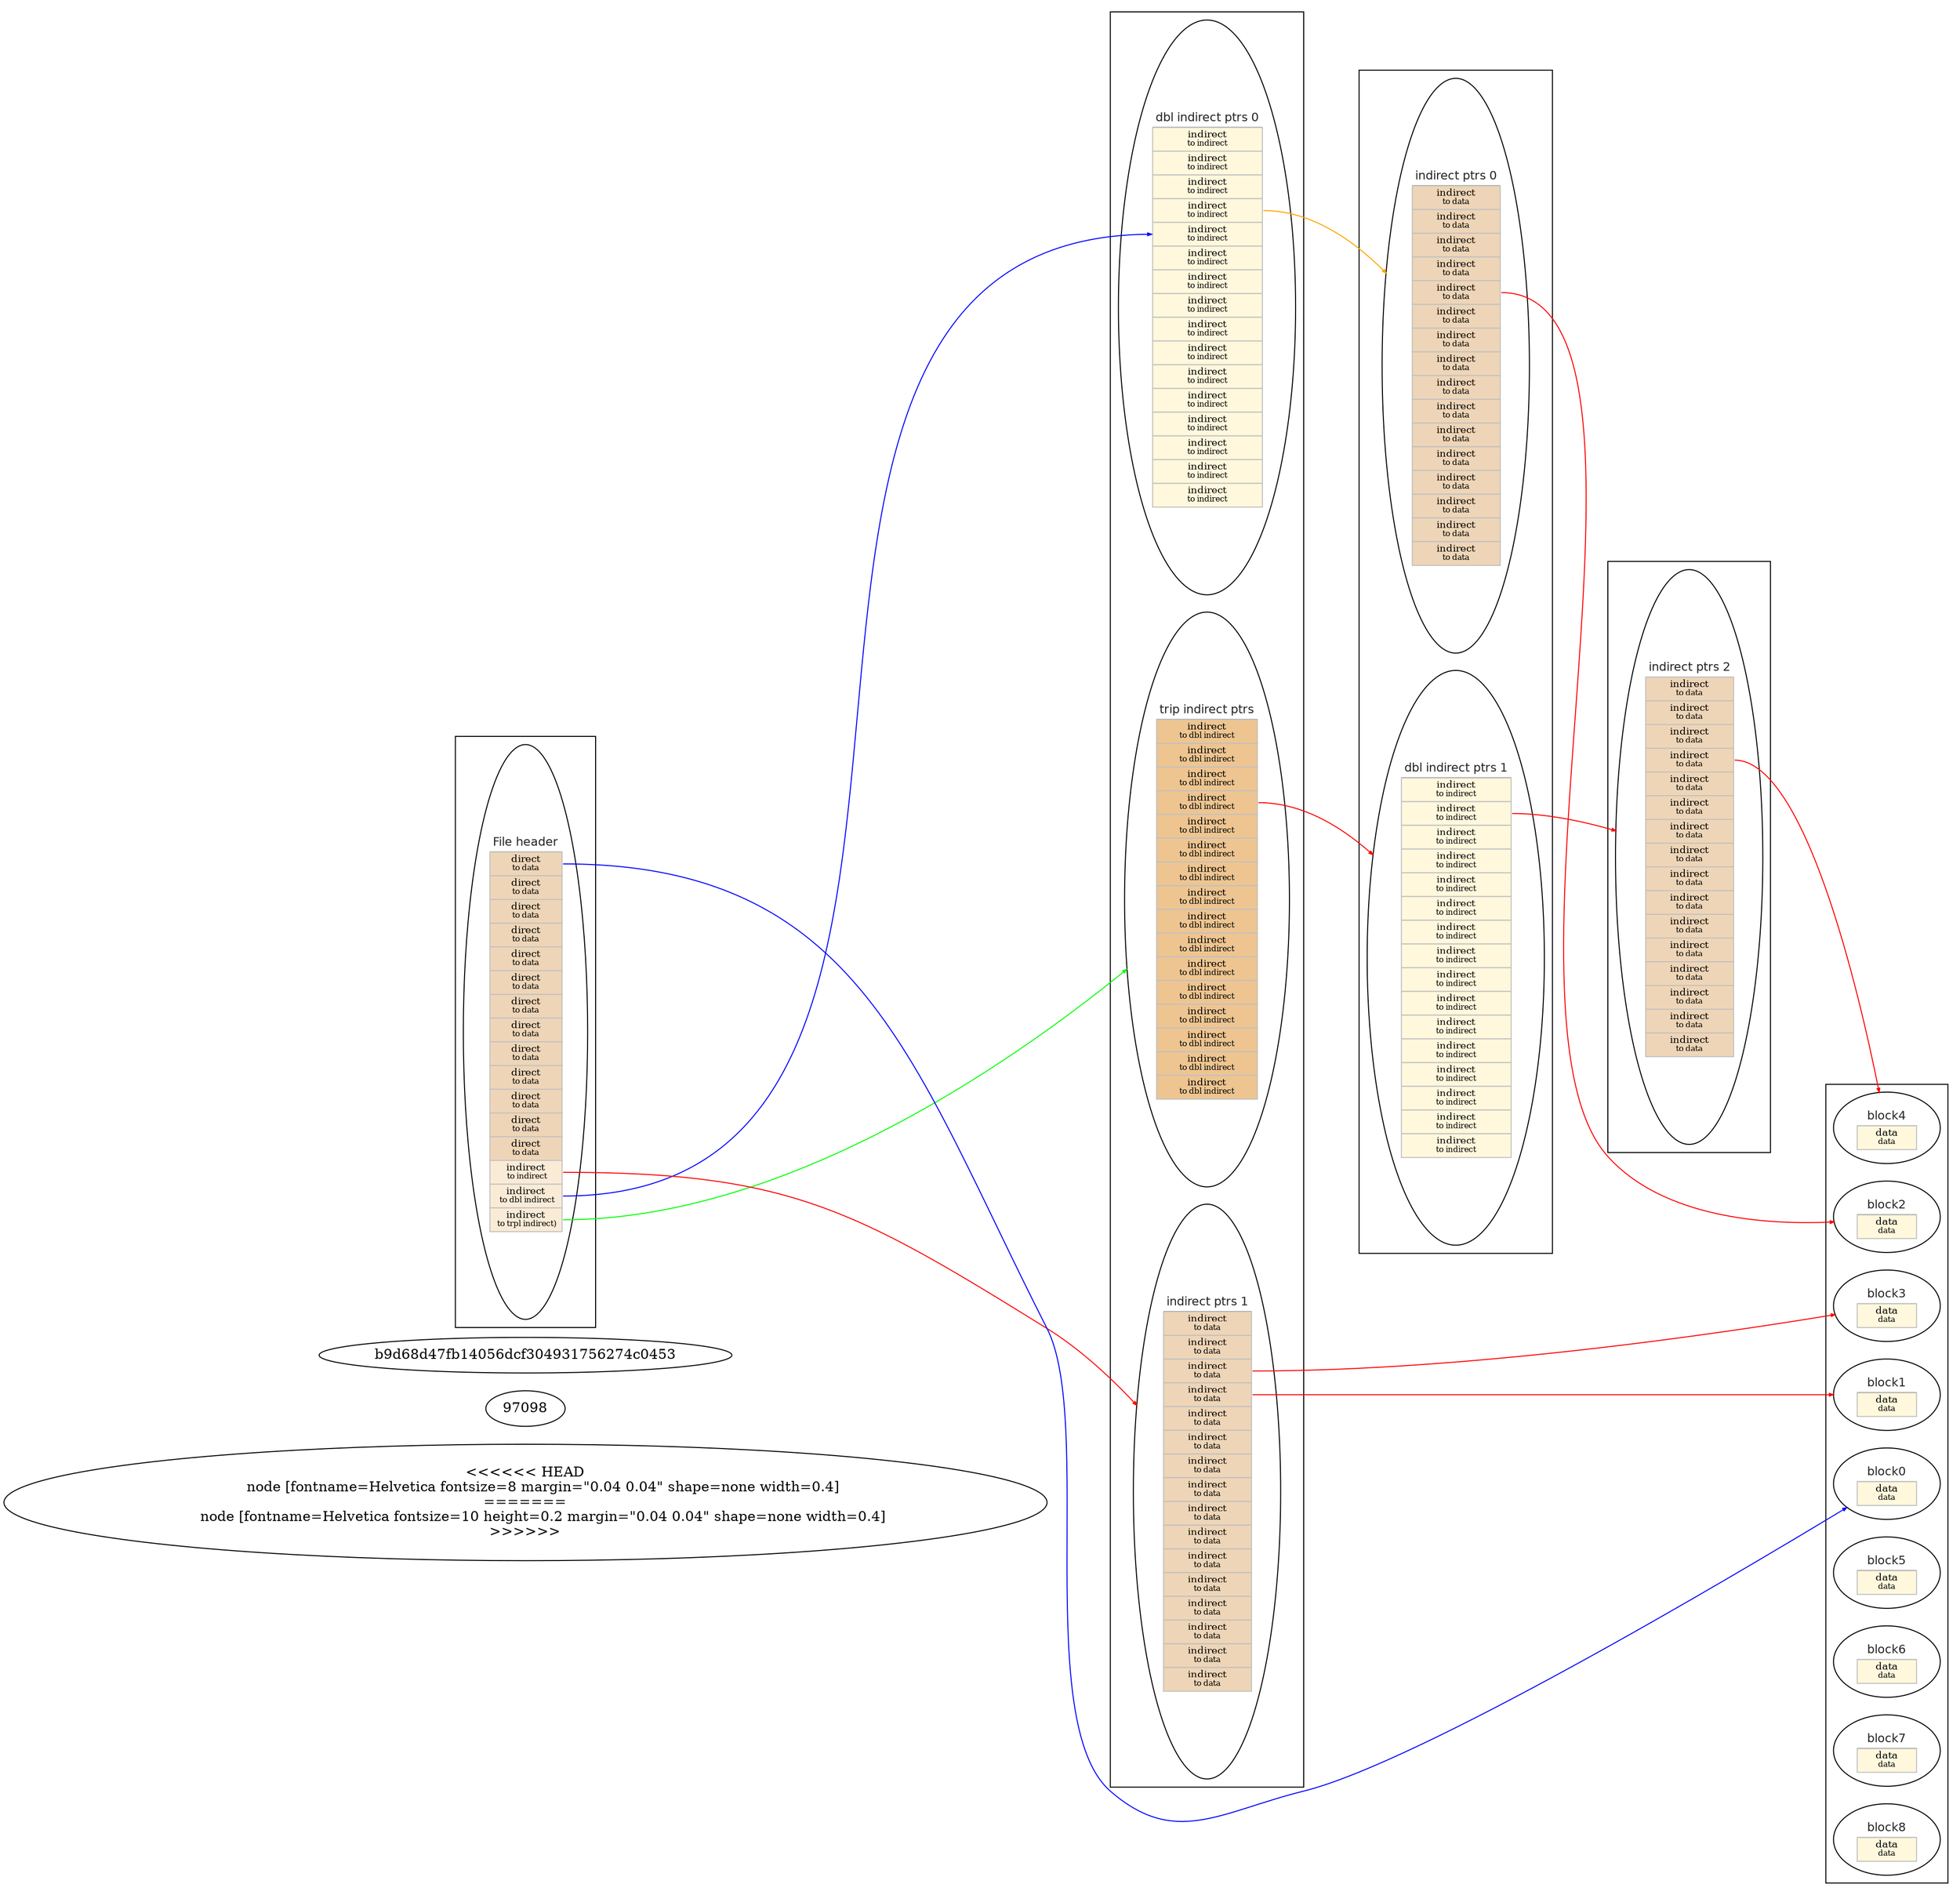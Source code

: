 digraph "memsim/diag/diagsample5" {
	graph [fontname=x rankdir=LR ranksep=1.0]
<<<<<<< HEAD
	node [fontname=Helvetica fontsize=8 margin="0.04 0.04" shape=none width=0.4]
=======
	node [fontname=Helvetica fontsize=10 height=0.2 margin="0.04 0.04" shape=none width=0.4]
>>>>>>> 97098b9d68d47fb14056dcf304931756274c0453
	edge [arrowsize=0.4]
	top:14 -> dbox0:4 [color=blue]
	top:15 -> tbox0 [color=green]
	dbox1:1 -> ibox2 [color=red]
	tbox0:3 -> dbox1 [color=red]
	top:13 -> ibox1 [color=red]
	ibox0:4 -> tiny2 [color=red]
	ibox1:3 -> tiny1 [color=red]
	ibox1:2 -> tiny3 [color=red]
	ibox2:3 -> tiny4 [color=red]
	top:0 -> tiny0 [color=blue]
	dbox0:3 -> ibox0 [color=orange]
	subgraph cluster_first {
		top [label=<<table border="0.1" cellborder="1" cellspacing="0"><TR><TD sides="b"><font face="helvetica" color="grey15" point-size="12">File header</font></TD></TR><tr><td align="text" color="grey" bgcolor="bisque2" height="7" width="60" port="0"><font point-size="10">direct</font><br></br><font point-size="8">to data</font></td></tr><tr><td align="text" color="grey" bgcolor="bisque2" height="7" width="60" port="1"><font point-size="10">direct</font><br></br><font point-size="8">to data</font></td></tr><tr><td align="text" color="grey" bgcolor="bisque2" height="7" width="60" port="2"><font point-size="10">direct</font><br></br><font point-size="8">to data</font></td></tr><tr><td align="text" color="grey" bgcolor="bisque2" height="7" width="60" port="3"><font point-size="10">direct</font><br></br><font point-size="8">to data</font></td></tr><tr><td align="text" color="grey" bgcolor="bisque2" height="7" width="60" port="4"><font point-size="10">direct</font><br></br><font point-size="8">to data</font></td></tr><tr><td align="text" color="grey" bgcolor="bisque2" height="7" width="60" port="5"><font point-size="10">direct</font><br></br><font point-size="8">to data</font></td></tr><tr><td align="text" color="grey" bgcolor="bisque2" height="7" width="60" port="6"><font point-size="10">direct</font><br></br><font point-size="8">to data</font></td></tr><tr><td align="text" color="grey" bgcolor="bisque2" height="7" width="60" port="7"><font point-size="10">direct</font><br></br><font point-size="8">to data</font></td></tr><tr><td align="text" color="grey" bgcolor="bisque2" height="7" width="60" port="8"><font point-size="10">direct</font><br></br><font point-size="8">to data</font></td></tr><tr><td align="text" color="grey" bgcolor="bisque2" height="7" width="60" port="9"><font point-size="10">direct</font><br></br><font point-size="8">to data</font></td></tr><tr><td align="text" color="grey" bgcolor="bisque2" height="7" width="60" port="10"><font point-size="10">direct</font><br></br><font point-size="8">to data</font></td></tr><tr><td align="text" color="grey" bgcolor="bisque2" height="7" width="60" port="11"><font point-size="10">direct</font><br></br><font point-size="8">to data</font></td></tr><tr><td align="text" color="grey" bgcolor="bisque2" height="7" width="60" port="12"><font point-size="10">direct</font><br></br><font point-size="8">to data</font></td></tr><tr><td align="text" color="grey" bgcolor="antiquewhite" height="7" width="60" port="13"><font point-size="10">indirect</font><br></br><font point-size="8"> to indirect</font></td></tr><tr><td align="text" color="grey" bgcolor="antiquewhite" height="7" width="60" port="14"><font point-size="10">indirect</font><br></br><font point-size="8"> to dbl indirect</font></td></tr><tr><td align="text" color="grey" bgcolor="antiquewhite" height="7" width="60" port="15"><font point-size="10">indirect</font><br></br><font point-size="8"> to trpl indirect)</font></td></tr></table>>]
		rank=sink
	}
	subgraph cluster_second {
		ibox1 [label=<<table border="0.1" cellborder="1" cellspacing="0"><TR><TD sides="b"><font face="helvetica" color="grey15" point-size="12">indirect ptrs 1</font></TD></TR><tr><td align="text" color="grey" bgcolor="bisque2" height="7" width="60" port="0"><font point-size="10">indirect</font><br></br><font point-size="8">to data</font></td></tr><tr><td align="text" color="grey" bgcolor="bisque2" height="7" width="60" port="1"><font point-size="10">indirect</font><br></br><font point-size="8">to data</font></td></tr><tr><td align="text" color="grey" bgcolor="bisque2" height="7" width="60" port="2"><font point-size="10">indirect</font><br></br><font point-size="8">to data</font></td></tr><tr><td align="text" color="grey" bgcolor="bisque2" height="7" width="60" port="3"><font point-size="10">indirect</font><br></br><font point-size="8">to data</font></td></tr><tr><td align="text" color="grey" bgcolor="bisque2" height="7" width="60" port="4"><font point-size="10">indirect</font><br></br><font point-size="8">to data</font></td></tr><tr><td align="text" color="grey" bgcolor="bisque2" height="7" width="60" port="5"><font point-size="10">indirect</font><br></br><font point-size="8">to data</font></td></tr><tr><td align="text" color="grey" bgcolor="bisque2" height="7" width="60" port="6"><font point-size="10">indirect</font><br></br><font point-size="8">to data</font></td></tr><tr><td align="text" color="grey" bgcolor="bisque2" height="7" width="60" port="7"><font point-size="10">indirect</font><br></br><font point-size="8">to data</font></td></tr><tr><td align="text" color="grey" bgcolor="bisque2" height="7" width="60" port="8"><font point-size="10">indirect</font><br></br><font point-size="8">to data</font></td></tr><tr><td align="text" color="grey" bgcolor="bisque2" height="7" width="60" port="9"><font point-size="10">indirect</font><br></br><font point-size="8">to data</font></td></tr><tr><td align="text" color="grey" bgcolor="bisque2" height="7" width="60" port="10"><font point-size="10">indirect</font><br></br><font point-size="8">to data</font></td></tr><tr><td align="text" color="grey" bgcolor="bisque2" height="7" width="60" port="11"><font point-size="10">indirect</font><br></br><font point-size="8">to data</font></td></tr><tr><td align="text" color="grey" bgcolor="bisque2" height="7" width="60" port="12"><font point-size="10">indirect</font><br></br><font point-size="8">to data</font></td></tr><tr><td align="text" color="grey" bgcolor="bisque2" height="7" width="60" port="13"><font point-size="10">indirect</font><br></br><font point-size="8">to data</font></td></tr><tr><td align="text" color="grey" bgcolor="bisque2" height="7" width="60" port="14"><font point-size="10">indirect</font><br></br><font point-size="8">to data</font></td></tr><tr><td align="text" color="grey" bgcolor="bisque2" height="7" width="60" port="15"><font point-size="10">indirect</font><br></br><font point-size="8">to data</font></td></tr></table>>]
		dbox0 [label=<<table border="0.1" cellborder="1" cellspacing="0"><TR><TD sides="b"><font face="helvetica" color="grey15" point-size="12">dbl indirect ptrs 0</font></TD></TR><tr><td align="text" color="grey" bgcolor="cornsilk" height="7" width="60" port="0"><font point-size="10">indirect</font><br></br><font point-size="8">to indirect</font></td></tr><tr><td align="text" color="grey" bgcolor="cornsilk" height="7" width="60" port="1"><font point-size="10">indirect</font><br></br><font point-size="8">to indirect</font></td></tr><tr><td align="text" color="grey" bgcolor="cornsilk" height="7" width="60" port="2"><font point-size="10">indirect</font><br></br><font point-size="8">to indirect</font></td></tr><tr><td align="text" color="grey" bgcolor="cornsilk" height="7" width="60" port="3"><font point-size="10">indirect</font><br></br><font point-size="8">to indirect</font></td></tr><tr><td align="text" color="grey" bgcolor="cornsilk" height="7" width="60" port="4"><font point-size="10">indirect</font><br></br><font point-size="8">to indirect</font></td></tr><tr><td align="text" color="grey" bgcolor="cornsilk" height="7" width="60" port="5"><font point-size="10">indirect</font><br></br><font point-size="8">to indirect</font></td></tr><tr><td align="text" color="grey" bgcolor="cornsilk" height="7" width="60" port="6"><font point-size="10">indirect</font><br></br><font point-size="8">to indirect</font></td></tr><tr><td align="text" color="grey" bgcolor="cornsilk" height="7" width="60" port="7"><font point-size="10">indirect</font><br></br><font point-size="8">to indirect</font></td></tr><tr><td align="text" color="grey" bgcolor="cornsilk" height="7" width="60" port="8"><font point-size="10">indirect</font><br></br><font point-size="8">to indirect</font></td></tr><tr><td align="text" color="grey" bgcolor="cornsilk" height="7" width="60" port="9"><font point-size="10">indirect</font><br></br><font point-size="8">to indirect</font></td></tr><tr><td align="text" color="grey" bgcolor="cornsilk" height="7" width="60" port="10"><font point-size="10">indirect</font><br></br><font point-size="8">to indirect</font></td></tr><tr><td align="text" color="grey" bgcolor="cornsilk" height="7" width="60" port="11"><font point-size="10">indirect</font><br></br><font point-size="8">to indirect</font></td></tr><tr><td align="text" color="grey" bgcolor="cornsilk" height="7" width="60" port="12"><font point-size="10">indirect</font><br></br><font point-size="8">to indirect</font></td></tr><tr><td align="text" color="grey" bgcolor="cornsilk" height="7" width="60" port="13"><font point-size="10">indirect</font><br></br><font point-size="8">to indirect</font></td></tr><tr><td align="text" color="grey" bgcolor="cornsilk" height="7" width="60" port="14"><font point-size="10">indirect</font><br></br><font point-size="8">to indirect</font></td></tr><tr><td align="text" color="grey" bgcolor="cornsilk" height="7" width="60" port="15"><font point-size="10">indirect</font><br></br><font point-size="8">to indirect</font></td></tr></table>>]
		tbox0 [label=<<table border="0.1" cellborder="1" cellspacing="0"><TR><TD sides="b"><font face="helvetica" color="grey15" point-size="12">trip indirect ptrs</font></TD></TR><tr><td align="text" color="grey" bgcolor="burlywood2" height="7" width="60" port="0"><font point-size="10">indirect</font><br></br><font point-size="8">to dbl indirect</font></td></tr><tr><td align="text" color="grey" bgcolor="burlywood2" height="7" width="60" port="1"><font point-size="10">indirect</font><br></br><font point-size="8">to dbl indirect</font></td></tr><tr><td align="text" color="grey" bgcolor="burlywood2" height="7" width="60" port="2"><font point-size="10">indirect</font><br></br><font point-size="8">to dbl indirect</font></td></tr><tr><td align="text" color="grey" bgcolor="burlywood2" height="7" width="60" port="3"><font point-size="10">indirect</font><br></br><font point-size="8">to dbl indirect</font></td></tr><tr><td align="text" color="grey" bgcolor="burlywood2" height="7" width="60" port="4"><font point-size="10">indirect</font><br></br><font point-size="8">to dbl indirect</font></td></tr><tr><td align="text" color="grey" bgcolor="burlywood2" height="7" width="60" port="5"><font point-size="10">indirect</font><br></br><font point-size="8">to dbl indirect</font></td></tr><tr><td align="text" color="grey" bgcolor="burlywood2" height="7" width="60" port="6"><font point-size="10">indirect</font><br></br><font point-size="8">to dbl indirect</font></td></tr><tr><td align="text" color="grey" bgcolor="burlywood2" height="7" width="60" port="7"><font point-size="10">indirect</font><br></br><font point-size="8">to dbl indirect</font></td></tr><tr><td align="text" color="grey" bgcolor="burlywood2" height="7" width="60" port="8"><font point-size="10">indirect</font><br></br><font point-size="8">to dbl indirect</font></td></tr><tr><td align="text" color="grey" bgcolor="burlywood2" height="7" width="60" port="9"><font point-size="10">indirect</font><br></br><font point-size="8">to dbl indirect</font></td></tr><tr><td align="text" color="grey" bgcolor="burlywood2" height="7" width="60" port="10"><font point-size="10">indirect</font><br></br><font point-size="8">to dbl indirect</font></td></tr><tr><td align="text" color="grey" bgcolor="burlywood2" height="7" width="60" port="11"><font point-size="10">indirect</font><br></br><font point-size="8">to dbl indirect</font></td></tr><tr><td align="text" color="grey" bgcolor="burlywood2" height="7" width="60" port="12"><font point-size="10">indirect</font><br></br><font point-size="8">to dbl indirect</font></td></tr><tr><td align="text" color="grey" bgcolor="burlywood2" height="7" width="60" port="13"><font point-size="10">indirect</font><br></br><font point-size="8">to dbl indirect</font></td></tr><tr><td align="text" color="grey" bgcolor="burlywood2" height="7" width="60" port="14"><font point-size="10">indirect</font><br></br><font point-size="8">to dbl indirect</font></td></tr><tr><td align="text" color="grey" bgcolor="burlywood2" height="7" width="60" port="15"><font point-size="10">indirect</font><br></br><font point-size="8">to dbl indirect</font></td></tr></table>>]
		rank=same
	}
	subgraph cluster_third {
		ibox0 [label=<<table border="0.1" cellborder="1" cellspacing="0"><TR><TD sides="b"><font face="helvetica" color="grey15" point-size="12">indirect ptrs 0</font></TD></TR><tr><td align="text" color="grey" bgcolor="bisque2" height="7" width="60" port="0"><font point-size="10">indirect</font><br></br><font point-size="8">to data</font></td></tr><tr><td align="text" color="grey" bgcolor="bisque2" height="7" width="60" port="1"><font point-size="10">indirect</font><br></br><font point-size="8">to data</font></td></tr><tr><td align="text" color="grey" bgcolor="bisque2" height="7" width="60" port="2"><font point-size="10">indirect</font><br></br><font point-size="8">to data</font></td></tr><tr><td align="text" color="grey" bgcolor="bisque2" height="7" width="60" port="3"><font point-size="10">indirect</font><br></br><font point-size="8">to data</font></td></tr><tr><td align="text" color="grey" bgcolor="bisque2" height="7" width="60" port="4"><font point-size="10">indirect</font><br></br><font point-size="8">to data</font></td></tr><tr><td align="text" color="grey" bgcolor="bisque2" height="7" width="60" port="5"><font point-size="10">indirect</font><br></br><font point-size="8">to data</font></td></tr><tr><td align="text" color="grey" bgcolor="bisque2" height="7" width="60" port="6"><font point-size="10">indirect</font><br></br><font point-size="8">to data</font></td></tr><tr><td align="text" color="grey" bgcolor="bisque2" height="7" width="60" port="7"><font point-size="10">indirect</font><br></br><font point-size="8">to data</font></td></tr><tr><td align="text" color="grey" bgcolor="bisque2" height="7" width="60" port="8"><font point-size="10">indirect</font><br></br><font point-size="8">to data</font></td></tr><tr><td align="text" color="grey" bgcolor="bisque2" height="7" width="60" port="9"><font point-size="10">indirect</font><br></br><font point-size="8">to data</font></td></tr><tr><td align="text" color="grey" bgcolor="bisque2" height="7" width="60" port="10"><font point-size="10">indirect</font><br></br><font point-size="8">to data</font></td></tr><tr><td align="text" color="grey" bgcolor="bisque2" height="7" width="60" port="11"><font point-size="10">indirect</font><br></br><font point-size="8">to data</font></td></tr><tr><td align="text" color="grey" bgcolor="bisque2" height="7" width="60" port="12"><font point-size="10">indirect</font><br></br><font point-size="8">to data</font></td></tr><tr><td align="text" color="grey" bgcolor="bisque2" height="7" width="60" port="13"><font point-size="10">indirect</font><br></br><font point-size="8">to data</font></td></tr><tr><td align="text" color="grey" bgcolor="bisque2" height="7" width="60" port="14"><font point-size="10">indirect</font><br></br><font point-size="8">to data</font></td></tr><tr><td align="text" color="grey" bgcolor="bisque2" height="7" width="60" port="15"><font point-size="10">indirect</font><br></br><font point-size="8">to data</font></td></tr></table>>]
		dbox1 [label=<<table border="0.1" cellborder="1" cellspacing="0"><TR><TD sides="b"><font face="helvetica" color="grey15" point-size="12">dbl indirect ptrs 1</font></TD></TR><tr><td align="text" color="grey" bgcolor="cornsilk" height="7" width="60" port="0"><font point-size="10">indirect</font><br></br><font point-size="8">to indirect</font></td></tr><tr><td align="text" color="grey" bgcolor="cornsilk" height="7" width="60" port="1"><font point-size="10">indirect</font><br></br><font point-size="8">to indirect</font></td></tr><tr><td align="text" color="grey" bgcolor="cornsilk" height="7" width="60" port="2"><font point-size="10">indirect</font><br></br><font point-size="8">to indirect</font></td></tr><tr><td align="text" color="grey" bgcolor="cornsilk" height="7" width="60" port="3"><font point-size="10">indirect</font><br></br><font point-size="8">to indirect</font></td></tr><tr><td align="text" color="grey" bgcolor="cornsilk" height="7" width="60" port="4"><font point-size="10">indirect</font><br></br><font point-size="8">to indirect</font></td></tr><tr><td align="text" color="grey" bgcolor="cornsilk" height="7" width="60" port="5"><font point-size="10">indirect</font><br></br><font point-size="8">to indirect</font></td></tr><tr><td align="text" color="grey" bgcolor="cornsilk" height="7" width="60" port="6"><font point-size="10">indirect</font><br></br><font point-size="8">to indirect</font></td></tr><tr><td align="text" color="grey" bgcolor="cornsilk" height="7" width="60" port="7"><font point-size="10">indirect</font><br></br><font point-size="8">to indirect</font></td></tr><tr><td align="text" color="grey" bgcolor="cornsilk" height="7" width="60" port="8"><font point-size="10">indirect</font><br></br><font point-size="8">to indirect</font></td></tr><tr><td align="text" color="grey" bgcolor="cornsilk" height="7" width="60" port="9"><font point-size="10">indirect</font><br></br><font point-size="8">to indirect</font></td></tr><tr><td align="text" color="grey" bgcolor="cornsilk" height="7" width="60" port="10"><font point-size="10">indirect</font><br></br><font point-size="8">to indirect</font></td></tr><tr><td align="text" color="grey" bgcolor="cornsilk" height="7" width="60" port="11"><font point-size="10">indirect</font><br></br><font point-size="8">to indirect</font></td></tr><tr><td align="text" color="grey" bgcolor="cornsilk" height="7" width="60" port="12"><font point-size="10">indirect</font><br></br><font point-size="8">to indirect</font></td></tr><tr><td align="text" color="grey" bgcolor="cornsilk" height="7" width="60" port="13"><font point-size="10">indirect</font><br></br><font point-size="8">to indirect</font></td></tr><tr><td align="text" color="grey" bgcolor="cornsilk" height="7" width="60" port="14"><font point-size="10">indirect</font><br></br><font point-size="8">to indirect</font></td></tr><tr><td align="text" color="grey" bgcolor="cornsilk" height="7" width="60" port="15"><font point-size="10">indirect</font><br></br><font point-size="8">to indirect</font></td></tr></table>>]
		rank=same
	}
	subgraph cluster_fourth {
		ibox2 [label=<<table border="0.1" cellborder="1" cellspacing="0"><TR><TD sides="b"><font face="helvetica" color="grey15" point-size="12">indirect ptrs 2</font></TD></TR><tr><td align="text" color="grey" bgcolor="bisque2" height="7" width="60" port="0"><font point-size="10">indirect</font><br></br><font point-size="8">to data</font></td></tr><tr><td align="text" color="grey" bgcolor="bisque2" height="7" width="60" port="1"><font point-size="10">indirect</font><br></br><font point-size="8">to data</font></td></tr><tr><td align="text" color="grey" bgcolor="bisque2" height="7" width="60" port="2"><font point-size="10">indirect</font><br></br><font point-size="8">to data</font></td></tr><tr><td align="text" color="grey" bgcolor="bisque2" height="7" width="60" port="3"><font point-size="10">indirect</font><br></br><font point-size="8">to data</font></td></tr><tr><td align="text" color="grey" bgcolor="bisque2" height="7" width="60" port="4"><font point-size="10">indirect</font><br></br><font point-size="8">to data</font></td></tr><tr><td align="text" color="grey" bgcolor="bisque2" height="7" width="60" port="5"><font point-size="10">indirect</font><br></br><font point-size="8">to data</font></td></tr><tr><td align="text" color="grey" bgcolor="bisque2" height="7" width="60" port="6"><font point-size="10">indirect</font><br></br><font point-size="8">to data</font></td></tr><tr><td align="text" color="grey" bgcolor="bisque2" height="7" width="60" port="7"><font point-size="10">indirect</font><br></br><font point-size="8">to data</font></td></tr><tr><td align="text" color="grey" bgcolor="bisque2" height="7" width="60" port="8"><font point-size="10">indirect</font><br></br><font point-size="8">to data</font></td></tr><tr><td align="text" color="grey" bgcolor="bisque2" height="7" width="60" port="9"><font point-size="10">indirect</font><br></br><font point-size="8">to data</font></td></tr><tr><td align="text" color="grey" bgcolor="bisque2" height="7" width="60" port="10"><font point-size="10">indirect</font><br></br><font point-size="8">to data</font></td></tr><tr><td align="text" color="grey" bgcolor="bisque2" height="7" width="60" port="11"><font point-size="10">indirect</font><br></br><font point-size="8">to data</font></td></tr><tr><td align="text" color="grey" bgcolor="bisque2" height="7" width="60" port="12"><font point-size="10">indirect</font><br></br><font point-size="8">to data</font></td></tr><tr><td align="text" color="grey" bgcolor="bisque2" height="7" width="60" port="13"><font point-size="10">indirect</font><br></br><font point-size="8">to data</font></td></tr><tr><td align="text" color="grey" bgcolor="bisque2" height="7" width="60" port="14"><font point-size="10">indirect</font><br></br><font point-size="8">to data</font></td></tr><tr><td align="text" color="grey" bgcolor="bisque2" height="7" width="60" port="15"><font point-size="10">indirect</font><br></br><font point-size="8">to data</font></td></tr></table>>]
		rank=same
	}
	subgraph cluster_fifth {
		tiny0 [label=<<table border="0.1" cellborder="1" cellspacing="0"><TR><TD sides="b"><font face="helvetica" color="grey15" point-size="12">block0</font></TD></TR><tr><td align="text" color="grey" bgcolor="cornsilk" height="7" width="60" port="only"><font point-size="10">data</font><br></br><font point-size="8">data</font></td></tr></table>>]
		tiny1 [label=<<table border="0.1" cellborder="1" cellspacing="0"><TR><TD sides="b"><font face="helvetica" color="grey15" point-size="12">block1</font></TD></TR><tr><td align="text" color="grey" bgcolor="cornsilk" height="7" width="60" port="only"><font point-size="10">data</font><br></br><font point-size="8">data</font></td></tr></table>>]
		tiny2 [label=<<table border="0.1" cellborder="1" cellspacing="0"><TR><TD sides="b"><font face="helvetica" color="grey15" point-size="12">block2</font></TD></TR><tr><td align="text" color="grey" bgcolor="cornsilk" height="7" width="60" port="only"><font point-size="10">data</font><br></br><font point-size="8">data</font></td></tr></table>>]
		tiny3 [label=<<table border="0.1" cellborder="1" cellspacing="0"><TR><TD sides="b"><font face="helvetica" color="grey15" point-size="12">block3</font></TD></TR><tr><td align="text" color="grey" bgcolor="cornsilk" height="7" width="60" port="only"><font point-size="10">data</font><br></br><font point-size="8">data</font></td></tr></table>>]
		tiny4 [label=<<table border="0.1" cellborder="1" cellspacing="0"><TR><TD sides="b"><font face="helvetica" color="grey15" point-size="12">block4</font></TD></TR><tr><td align="text" color="grey" bgcolor="cornsilk" height="7" width="60" port="only"><font point-size="10">data</font><br></br><font point-size="8">data</font></td></tr></table>>]
		tiny5 [label=<<table border="0.1" cellborder="1" cellspacing="0"><TR><TD sides="b"><font face="helvetica" color="grey15" point-size="12">block5</font></TD></TR><tr><td align="text" color="grey" bgcolor="cornsilk" height="7" width="60" port="only"><font point-size="10">data</font><br></br><font point-size="8">data</font></td></tr></table>>]
		tiny6 [label=<<table border="0.1" cellborder="1" cellspacing="0"><TR><TD sides="b"><font face="helvetica" color="grey15" point-size="12">block6</font></TD></TR><tr><td align="text" color="grey" bgcolor="cornsilk" height="7" width="60" port="only"><font point-size="10">data</font><br></br><font point-size="8">data</font></td></tr></table>>]
		tiny7 [label=<<table border="0.1" cellborder="1" cellspacing="0"><TR><TD sides="b"><font face="helvetica" color="grey15" point-size="12">block7</font></TD></TR><tr><td align="text" color="grey" bgcolor="cornsilk" height="7" width="60" port="only"><font point-size="10">data</font><br></br><font point-size="8">data</font></td></tr></table>>]
		tiny8 [label=<<table border="0.1" cellborder="1" cellspacing="0"><TR><TD sides="b"><font face="helvetica" color="grey15" point-size="12">block8</font></TD></TR><tr><td align="text" color="grey" bgcolor="cornsilk" height="7" width="60" port="only"><font point-size="10">data</font><br></br><font point-size="8">data</font></td></tr></table>>]
		rank=source
	}
}
